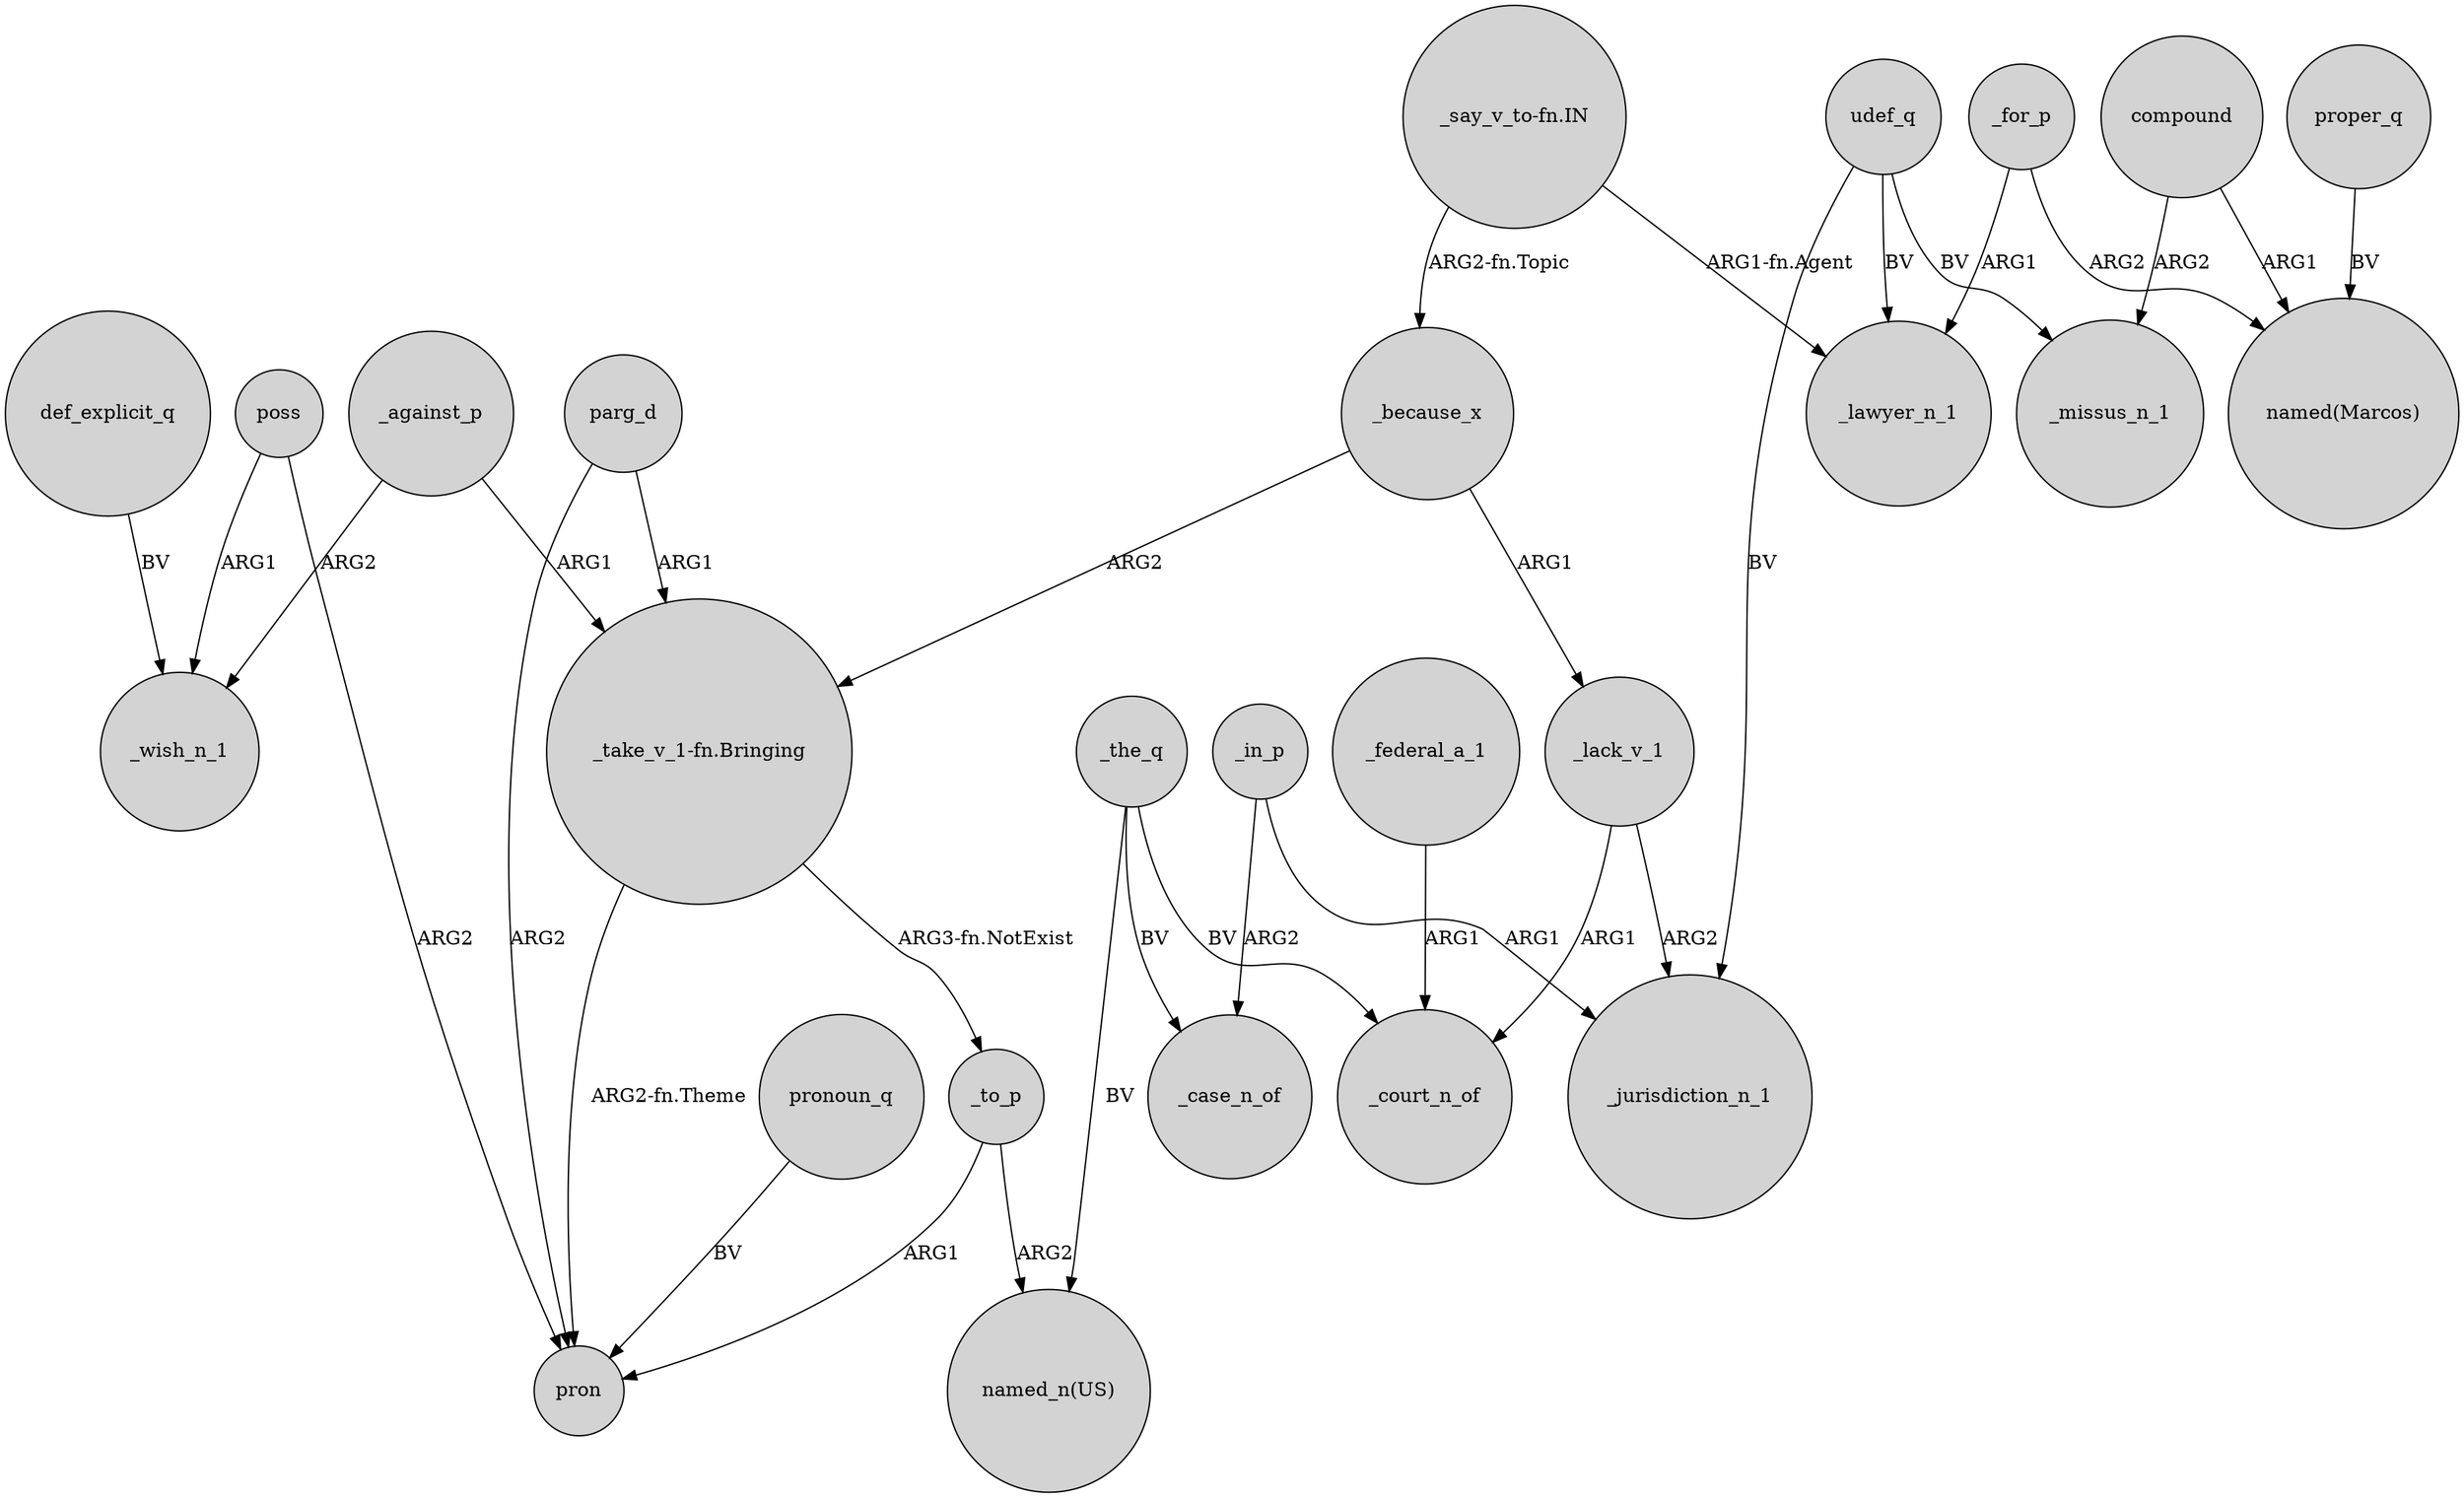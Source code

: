 digraph {
	node [shape=circle style=filled]
	_against_p -> _wish_n_1 [label=ARG2]
	_for_p -> "named(Marcos)" [label=ARG2]
	parg_d -> "_take_v_1-fn.Bringing" [label=ARG1]
	_against_p -> "_take_v_1-fn.Bringing" [label=ARG1]
	poss -> pron [label=ARG2]
	_in_p -> _jurisdiction_n_1 [label=ARG1]
	_to_p -> pron [label=ARG1]
	"_take_v_1-fn.Bringing" -> _to_p [label="ARG3-fn.NotExist"]
	"_say_v_to-fn.IN" -> _lawyer_n_1 [label="ARG1-fn.Agent"]
	_because_x -> _lack_v_1 [label=ARG1]
	def_explicit_q -> _wish_n_1 [label=BV]
	_the_q -> _case_n_of [label=BV]
	_the_q -> _court_n_of [label=BV]
	compound -> _missus_n_1 [label=ARG2]
	poss -> _wish_n_1 [label=ARG1]
	_lack_v_1 -> _jurisdiction_n_1 [label=ARG2]
	_lack_v_1 -> _court_n_of [label=ARG1]
	udef_q -> _missus_n_1 [label=BV]
	_to_p -> "named_n(US)" [label=ARG2]
	_the_q -> "named_n(US)" [label=BV]
	"_say_v_to-fn.IN" -> _because_x [label="ARG2-fn.Topic"]
	parg_d -> pron [label=ARG2]
	compound -> "named(Marcos)" [label=ARG1]
	pronoun_q -> pron [label=BV]
	udef_q -> _lawyer_n_1 [label=BV]
	_in_p -> _case_n_of [label=ARG2]
	udef_q -> _jurisdiction_n_1 [label=BV]
	_federal_a_1 -> _court_n_of [label=ARG1]
	_for_p -> _lawyer_n_1 [label=ARG1]
	_because_x -> "_take_v_1-fn.Bringing" [label=ARG2]
	"_take_v_1-fn.Bringing" -> pron [label="ARG2-fn.Theme"]
	proper_q -> "named(Marcos)" [label=BV]
}
